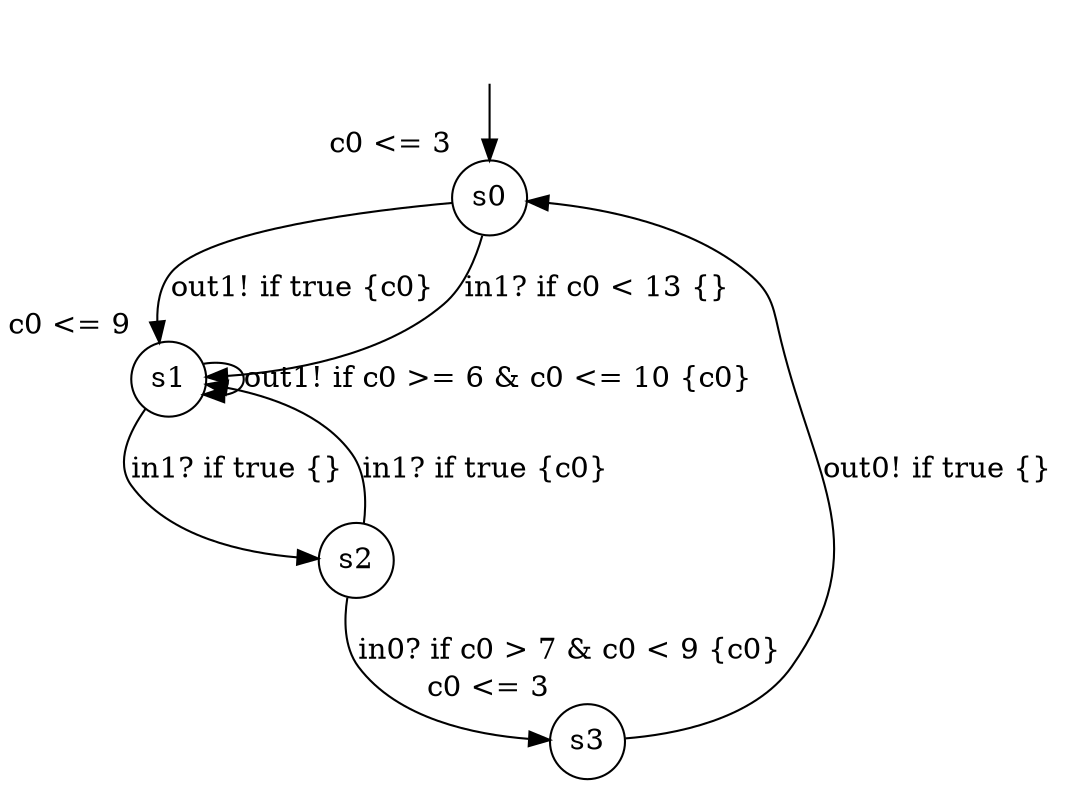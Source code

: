 digraph g {
__start0 [label="" shape="none"];
s0 [shape="circle" margin=0 label="s0", xlabel="c0 <= 3"];
s1 [shape="circle" margin=0 label="s1", xlabel="c0 <= 9"];
s2 [shape="circle" margin=0 label="s2"];
s3 [shape="circle" margin=0 label="s3", xlabel="c0 <= 3"];
s0 -> s1 [label="out1! if true {c0} "];
s0 -> s1 [label="in1? if c0 < 13 {} "];
s1 -> s1 [label="out1! if c0 >= 6 & c0 <= 10 {c0} "];
s1 -> s2 [label="in1? if true {} "];
s2 -> s1 [label="in1? if true {c0} "];
s2 -> s3 [label="in0? if c0 > 7 & c0 < 9 {c0} "];
s3 -> s0 [label="out0! if true {} "];
__start0 -> s0;
}
